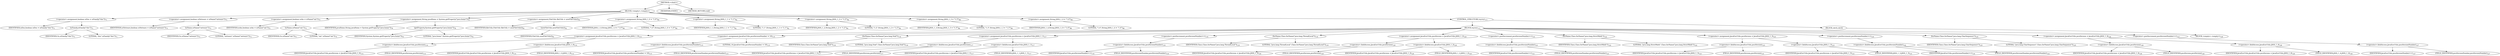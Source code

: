 digraph "&lt;clinit&gt;" {  
"505" [label = <(METHOD,&lt;clinit&gt;)> ]
"506" [label = <(BLOCK,&lt;empty&gt;,&lt;empty&gt;)> ]
"507" [label = <(&lt;operator&gt;.assignment,boolean isDos = isFamily(&quot;dos&quot;))<SUB>71</SUB>> ]
"508" [label = <(IDENTIFIER,isDos,boolean isDos = isFamily(&quot;dos&quot;))<SUB>71</SUB>> ]
"509" [label = <(isFamily,isFamily(&quot;dos&quot;))<SUB>71</SUB>> ]
"510" [label = <(IDENTIFIER,Os,isFamily(&quot;dos&quot;))<SUB>71</SUB>> ]
"511" [label = <(LITERAL,&quot;dos&quot;,isFamily(&quot;dos&quot;))<SUB>71</SUB>> ]
"512" [label = <(&lt;operator&gt;.assignment,boolean isNetware = isName(&quot;netware&quot;))<SUB>73</SUB>> ]
"513" [label = <(IDENTIFIER,isNetware,boolean isNetware = isName(&quot;netware&quot;))<SUB>73</SUB>> ]
"514" [label = <(isName,isName(&quot;netware&quot;))<SUB>73</SUB>> ]
"515" [label = <(IDENTIFIER,Os,isName(&quot;netware&quot;))<SUB>73</SUB>> ]
"516" [label = <(LITERAL,&quot;netware&quot;,isName(&quot;netware&quot;))<SUB>73</SUB>> ]
"517" [label = <(&lt;operator&gt;.assignment,boolean isAix = isName(&quot;aix&quot;))<SUB>75</SUB>> ]
"518" [label = <(IDENTIFIER,isAix,boolean isAix = isName(&quot;aix&quot;))<SUB>75</SUB>> ]
"519" [label = <(isName,isName(&quot;aix&quot;))<SUB>75</SUB>> ]
"520" [label = <(IDENTIFIER,Os,isName(&quot;aix&quot;))<SUB>75</SUB>> ]
"521" [label = <(LITERAL,&quot;aix&quot;,isName(&quot;aix&quot;))<SUB>75</SUB>> ]
"522" [label = <(&lt;operator&gt;.assignment,String javaHome = System.getProperty(&quot;java.home&quot;))<SUB>78</SUB>> ]
"523" [label = <(IDENTIFIER,javaHome,String javaHome = System.getProperty(&quot;java.home&quot;))<SUB>78</SUB>> ]
"524" [label = <(getProperty,System.getProperty(&quot;java.home&quot;))<SUB>78</SUB>> ]
"525" [label = <(IDENTIFIER,System,System.getProperty(&quot;java.home&quot;))<SUB>78</SUB>> ]
"526" [label = <(LITERAL,&quot;java.home&quot;,System.getProperty(&quot;java.home&quot;))<SUB>78</SUB>> ]
"527" [label = <(&lt;operator&gt;.assignment,FileUtils fileUtils = newFileUtils())<SUB>81</SUB>> ]
"528" [label = <(IDENTIFIER,fileUtils,FileUtils fileUtils = newFileUtils())<SUB>81</SUB>> ]
"529" [label = <(newFileUtils,newFileUtils())<SUB>81</SUB>> ]
"530" [label = <(IDENTIFIER,FileUtils,newFileUtils())<SUB>81</SUB>> ]
"531" [label = <(&lt;operator&gt;.assignment,String JAVA_1_0 = &quot;1.0&quot;)<SUB>90</SUB>> ]
"532" [label = <(IDENTIFIER,JAVA_1_0,String JAVA_1_0 = &quot;1.0&quot;)<SUB>90</SUB>> ]
"533" [label = <(LITERAL,&quot;1.0&quot;,String JAVA_1_0 = &quot;1.0&quot;)<SUB>90</SUB>> ]
"534" [label = <(&lt;operator&gt;.assignment,String JAVA_1_1 = &quot;1.1&quot;)<SUB>92</SUB>> ]
"535" [label = <(IDENTIFIER,JAVA_1_1,String JAVA_1_1 = &quot;1.1&quot;)<SUB>92</SUB>> ]
"536" [label = <(LITERAL,&quot;1.1&quot;,String JAVA_1_1 = &quot;1.1&quot;)<SUB>92</SUB>> ]
"537" [label = <(&lt;operator&gt;.assignment,String JAVA_1_2 = &quot;1.2&quot;)<SUB>94</SUB>> ]
"538" [label = <(IDENTIFIER,JAVA_1_2,String JAVA_1_2 = &quot;1.2&quot;)<SUB>94</SUB>> ]
"539" [label = <(LITERAL,&quot;1.2&quot;,String JAVA_1_2 = &quot;1.2&quot;)<SUB>94</SUB>> ]
"540" [label = <(&lt;operator&gt;.assignment,String JAVA_1_3 = &quot;1.3&quot;)<SUB>96</SUB>> ]
"541" [label = <(IDENTIFIER,JAVA_1_3,String JAVA_1_3 = &quot;1.3&quot;)<SUB>96</SUB>> ]
"542" [label = <(LITERAL,&quot;1.3&quot;,String JAVA_1_3 = &quot;1.3&quot;)<SUB>96</SUB>> ]
"543" [label = <(&lt;operator&gt;.assignment,String JAVA_1_4 = &quot;1.4&quot;)<SUB>98</SUB>> ]
"544" [label = <(IDENTIFIER,JAVA_1_4,String JAVA_1_4 = &quot;1.4&quot;)<SUB>98</SUB>> ]
"545" [label = <(LITERAL,&quot;1.4&quot;,String JAVA_1_4 = &quot;1.4&quot;)<SUB>98</SUB>> ]
"546" [label = <(CONTROL_STRUCTURE,try,try)<SUB>113</SUB>> ]
"547" [label = <(BLOCK,try,try)<SUB>113</SUB>> ]
"548" [label = <(&lt;operator&gt;.assignment,JavaEnvUtils.javaVersion = JavaEnvUtils.JAVA_1_0)<SUB>114</SUB>> ]
"549" [label = <(&lt;operator&gt;.fieldAccess,JavaEnvUtils.javaVersion)<SUB>114</SUB>> ]
"550" [label = <(IDENTIFIER,JavaEnvUtils,JavaEnvUtils.javaVersion = JavaEnvUtils.JAVA_1_0)<SUB>114</SUB>> ]
"551" [label = <(FIELD_IDENTIFIER,javaVersion,javaVersion)<SUB>114</SUB>> ]
"552" [label = <(&lt;operator&gt;.fieldAccess,JavaEnvUtils.JAVA_1_0)<SUB>114</SUB>> ]
"553" [label = <(IDENTIFIER,JavaEnvUtils,JavaEnvUtils.javaVersion = JavaEnvUtils.JAVA_1_0)<SUB>114</SUB>> ]
"554" [label = <(FIELD_IDENTIFIER,JAVA_1_0,JAVA_1_0)<SUB>114</SUB>> ]
"555" [label = <(&lt;operator&gt;.assignment,JavaEnvUtils.javaVersionNumber = 10)<SUB>115</SUB>> ]
"556" [label = <(&lt;operator&gt;.fieldAccess,JavaEnvUtils.javaVersionNumber)<SUB>115</SUB>> ]
"557" [label = <(IDENTIFIER,JavaEnvUtils,JavaEnvUtils.javaVersionNumber = 10)<SUB>115</SUB>> ]
"558" [label = <(FIELD_IDENTIFIER,javaVersionNumber,javaVersionNumber)<SUB>115</SUB>> ]
"559" [label = <(LITERAL,10,JavaEnvUtils.javaVersionNumber = 10)<SUB>115</SUB>> ]
"560" [label = <(forName,Class.forName(&quot;java.lang.Void&quot;))<SUB>116</SUB>> ]
"561" [label = <(IDENTIFIER,Class,Class.forName(&quot;java.lang.Void&quot;))<SUB>116</SUB>> ]
"562" [label = <(LITERAL,&quot;java.lang.Void&quot;,Class.forName(&quot;java.lang.Void&quot;))<SUB>116</SUB>> ]
"563" [label = <(&lt;operator&gt;.assignment,JavaEnvUtils.javaVersion = JavaEnvUtils.JAVA_1_1)<SUB>117</SUB>> ]
"564" [label = <(&lt;operator&gt;.fieldAccess,JavaEnvUtils.javaVersion)<SUB>117</SUB>> ]
"565" [label = <(IDENTIFIER,JavaEnvUtils,JavaEnvUtils.javaVersion = JavaEnvUtils.JAVA_1_1)<SUB>117</SUB>> ]
"566" [label = <(FIELD_IDENTIFIER,javaVersion,javaVersion)<SUB>117</SUB>> ]
"567" [label = <(&lt;operator&gt;.fieldAccess,JavaEnvUtils.JAVA_1_1)<SUB>117</SUB>> ]
"568" [label = <(IDENTIFIER,JavaEnvUtils,JavaEnvUtils.javaVersion = JavaEnvUtils.JAVA_1_1)<SUB>117</SUB>> ]
"569" [label = <(FIELD_IDENTIFIER,JAVA_1_1,JAVA_1_1)<SUB>117</SUB>> ]
"570" [label = <(&lt;operator&gt;.postIncrement,javaVersionNumber++)<SUB>118</SUB>> ]
"571" [label = <(&lt;operator&gt;.fieldAccess,JavaEnvUtils.javaVersionNumber)<SUB>118</SUB>> ]
"572" [label = <(IDENTIFIER,JavaEnvUtils,javaVersionNumber++)<SUB>118</SUB>> ]
"573" [label = <(FIELD_IDENTIFIER,javaVersionNumber,javaVersionNumber)<SUB>118</SUB>> ]
"574" [label = <(forName,Class.forName(&quot;java.lang.ThreadLocal&quot;))<SUB>119</SUB>> ]
"575" [label = <(IDENTIFIER,Class,Class.forName(&quot;java.lang.ThreadLocal&quot;))<SUB>119</SUB>> ]
"576" [label = <(LITERAL,&quot;java.lang.ThreadLocal&quot;,Class.forName(&quot;java.lang.ThreadLocal&quot;))<SUB>119</SUB>> ]
"577" [label = <(&lt;operator&gt;.assignment,JavaEnvUtils.javaVersion = JavaEnvUtils.JAVA_1_2)<SUB>120</SUB>> ]
"578" [label = <(&lt;operator&gt;.fieldAccess,JavaEnvUtils.javaVersion)<SUB>120</SUB>> ]
"579" [label = <(IDENTIFIER,JavaEnvUtils,JavaEnvUtils.javaVersion = JavaEnvUtils.JAVA_1_2)<SUB>120</SUB>> ]
"580" [label = <(FIELD_IDENTIFIER,javaVersion,javaVersion)<SUB>120</SUB>> ]
"581" [label = <(&lt;operator&gt;.fieldAccess,JavaEnvUtils.JAVA_1_2)<SUB>120</SUB>> ]
"582" [label = <(IDENTIFIER,JavaEnvUtils,JavaEnvUtils.javaVersion = JavaEnvUtils.JAVA_1_2)<SUB>120</SUB>> ]
"583" [label = <(FIELD_IDENTIFIER,JAVA_1_2,JAVA_1_2)<SUB>120</SUB>> ]
"584" [label = <(&lt;operator&gt;.postIncrement,javaVersionNumber++)<SUB>121</SUB>> ]
"585" [label = <(&lt;operator&gt;.fieldAccess,JavaEnvUtils.javaVersionNumber)<SUB>121</SUB>> ]
"586" [label = <(IDENTIFIER,JavaEnvUtils,javaVersionNumber++)<SUB>121</SUB>> ]
"587" [label = <(FIELD_IDENTIFIER,javaVersionNumber,javaVersionNumber)<SUB>121</SUB>> ]
"588" [label = <(forName,Class.forName(&quot;java.lang.StrictMath&quot;))<SUB>122</SUB>> ]
"589" [label = <(IDENTIFIER,Class,Class.forName(&quot;java.lang.StrictMath&quot;))<SUB>122</SUB>> ]
"590" [label = <(LITERAL,&quot;java.lang.StrictMath&quot;,Class.forName(&quot;java.lang.StrictMath&quot;))<SUB>122</SUB>> ]
"591" [label = <(&lt;operator&gt;.assignment,JavaEnvUtils.javaVersion = JavaEnvUtils.JAVA_1_3)<SUB>123</SUB>> ]
"592" [label = <(&lt;operator&gt;.fieldAccess,JavaEnvUtils.javaVersion)<SUB>123</SUB>> ]
"593" [label = <(IDENTIFIER,JavaEnvUtils,JavaEnvUtils.javaVersion = JavaEnvUtils.JAVA_1_3)<SUB>123</SUB>> ]
"594" [label = <(FIELD_IDENTIFIER,javaVersion,javaVersion)<SUB>123</SUB>> ]
"595" [label = <(&lt;operator&gt;.fieldAccess,JavaEnvUtils.JAVA_1_3)<SUB>123</SUB>> ]
"596" [label = <(IDENTIFIER,JavaEnvUtils,JavaEnvUtils.javaVersion = JavaEnvUtils.JAVA_1_3)<SUB>123</SUB>> ]
"597" [label = <(FIELD_IDENTIFIER,JAVA_1_3,JAVA_1_3)<SUB>123</SUB>> ]
"598" [label = <(&lt;operator&gt;.postIncrement,javaVersionNumber++)<SUB>124</SUB>> ]
"599" [label = <(&lt;operator&gt;.fieldAccess,JavaEnvUtils.javaVersionNumber)<SUB>124</SUB>> ]
"600" [label = <(IDENTIFIER,JavaEnvUtils,javaVersionNumber++)<SUB>124</SUB>> ]
"601" [label = <(FIELD_IDENTIFIER,javaVersionNumber,javaVersionNumber)<SUB>124</SUB>> ]
"602" [label = <(forName,Class.forName(&quot;java.lang.CharSequence&quot;))<SUB>125</SUB>> ]
"603" [label = <(IDENTIFIER,Class,Class.forName(&quot;java.lang.CharSequence&quot;))<SUB>125</SUB>> ]
"604" [label = <(LITERAL,&quot;java.lang.CharSequence&quot;,Class.forName(&quot;java.lang.CharSequence&quot;))<SUB>125</SUB>> ]
"605" [label = <(&lt;operator&gt;.assignment,JavaEnvUtils.javaVersion = JavaEnvUtils.JAVA_1_4)<SUB>126</SUB>> ]
"606" [label = <(&lt;operator&gt;.fieldAccess,JavaEnvUtils.javaVersion)<SUB>126</SUB>> ]
"607" [label = <(IDENTIFIER,JavaEnvUtils,JavaEnvUtils.javaVersion = JavaEnvUtils.JAVA_1_4)<SUB>126</SUB>> ]
"608" [label = <(FIELD_IDENTIFIER,javaVersion,javaVersion)<SUB>126</SUB>> ]
"609" [label = <(&lt;operator&gt;.fieldAccess,JavaEnvUtils.JAVA_1_4)<SUB>126</SUB>> ]
"610" [label = <(IDENTIFIER,JavaEnvUtils,JavaEnvUtils.javaVersion = JavaEnvUtils.JAVA_1_4)<SUB>126</SUB>> ]
"611" [label = <(FIELD_IDENTIFIER,JAVA_1_4,JAVA_1_4)<SUB>126</SUB>> ]
"612" [label = <(&lt;operator&gt;.postIncrement,javaVersionNumber++)<SUB>127</SUB>> ]
"613" [label = <(&lt;operator&gt;.fieldAccess,JavaEnvUtils.javaVersionNumber)<SUB>127</SUB>> ]
"614" [label = <(IDENTIFIER,JavaEnvUtils,javaVersionNumber++)<SUB>127</SUB>> ]
"615" [label = <(FIELD_IDENTIFIER,javaVersionNumber,javaVersionNumber)<SUB>127</SUB>> ]
"616" [label = <(BLOCK,catch,catch)> ]
"617" [label = <(BLOCK,&lt;empty&gt;,&lt;empty&gt;)<SUB>128</SUB>> ]
"618" [label = <(MODIFIER,STATIC)> ]
"619" [label = <(METHOD_RETURN,void)> ]
  "505" -> "506" 
  "505" -> "618" 
  "505" -> "619" 
  "506" -> "507" 
  "506" -> "512" 
  "506" -> "517" 
  "506" -> "522" 
  "506" -> "527" 
  "506" -> "531" 
  "506" -> "534" 
  "506" -> "537" 
  "506" -> "540" 
  "506" -> "543" 
  "506" -> "546" 
  "507" -> "508" 
  "507" -> "509" 
  "509" -> "510" 
  "509" -> "511" 
  "512" -> "513" 
  "512" -> "514" 
  "514" -> "515" 
  "514" -> "516" 
  "517" -> "518" 
  "517" -> "519" 
  "519" -> "520" 
  "519" -> "521" 
  "522" -> "523" 
  "522" -> "524" 
  "524" -> "525" 
  "524" -> "526" 
  "527" -> "528" 
  "527" -> "529" 
  "529" -> "530" 
  "531" -> "532" 
  "531" -> "533" 
  "534" -> "535" 
  "534" -> "536" 
  "537" -> "538" 
  "537" -> "539" 
  "540" -> "541" 
  "540" -> "542" 
  "543" -> "544" 
  "543" -> "545" 
  "546" -> "547" 
  "546" -> "616" 
  "547" -> "548" 
  "547" -> "555" 
  "547" -> "560" 
  "547" -> "563" 
  "547" -> "570" 
  "547" -> "574" 
  "547" -> "577" 
  "547" -> "584" 
  "547" -> "588" 
  "547" -> "591" 
  "547" -> "598" 
  "547" -> "602" 
  "547" -> "605" 
  "547" -> "612" 
  "548" -> "549" 
  "548" -> "552" 
  "549" -> "550" 
  "549" -> "551" 
  "552" -> "553" 
  "552" -> "554" 
  "555" -> "556" 
  "555" -> "559" 
  "556" -> "557" 
  "556" -> "558" 
  "560" -> "561" 
  "560" -> "562" 
  "563" -> "564" 
  "563" -> "567" 
  "564" -> "565" 
  "564" -> "566" 
  "567" -> "568" 
  "567" -> "569" 
  "570" -> "571" 
  "571" -> "572" 
  "571" -> "573" 
  "574" -> "575" 
  "574" -> "576" 
  "577" -> "578" 
  "577" -> "581" 
  "578" -> "579" 
  "578" -> "580" 
  "581" -> "582" 
  "581" -> "583" 
  "584" -> "585" 
  "585" -> "586" 
  "585" -> "587" 
  "588" -> "589" 
  "588" -> "590" 
  "591" -> "592" 
  "591" -> "595" 
  "592" -> "593" 
  "592" -> "594" 
  "595" -> "596" 
  "595" -> "597" 
  "598" -> "599" 
  "599" -> "600" 
  "599" -> "601" 
  "602" -> "603" 
  "602" -> "604" 
  "605" -> "606" 
  "605" -> "609" 
  "606" -> "607" 
  "606" -> "608" 
  "609" -> "610" 
  "609" -> "611" 
  "612" -> "613" 
  "613" -> "614" 
  "613" -> "615" 
  "616" -> "617" 
}
